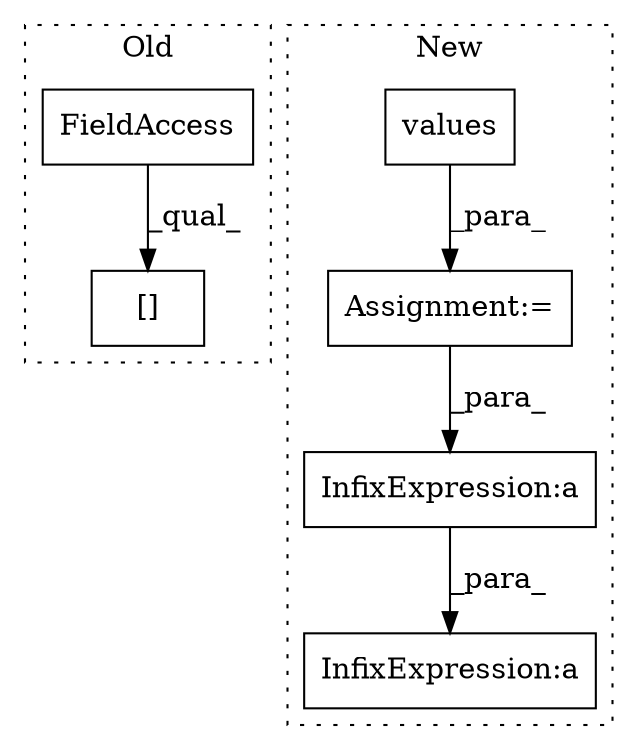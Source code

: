 digraph G {
subgraph cluster0 {
1 [label="[]" a="2" s="5787,5832" l="25,1" shape="box"];
4 [label="FieldAccess" a="22" s="5787" l="24" shape="box"];
label = "Old";
style="dotted";
}
subgraph cluster1 {
2 [label="values" a="32" s="5754" l="8" shape="box"];
3 [label="Assignment:=" a="7" s="5711" l="1" shape="box"];
5 [label="InfixExpression:a" a="27" s="5847" l="3" shape="box"];
6 [label="InfixExpression:a" a="27" s="5841" l="3" shape="box"];
label = "New";
style="dotted";
}
2 -> 3 [label="_para_"];
3 -> 6 [label="_para_"];
4 -> 1 [label="_qual_"];
6 -> 5 [label="_para_"];
}